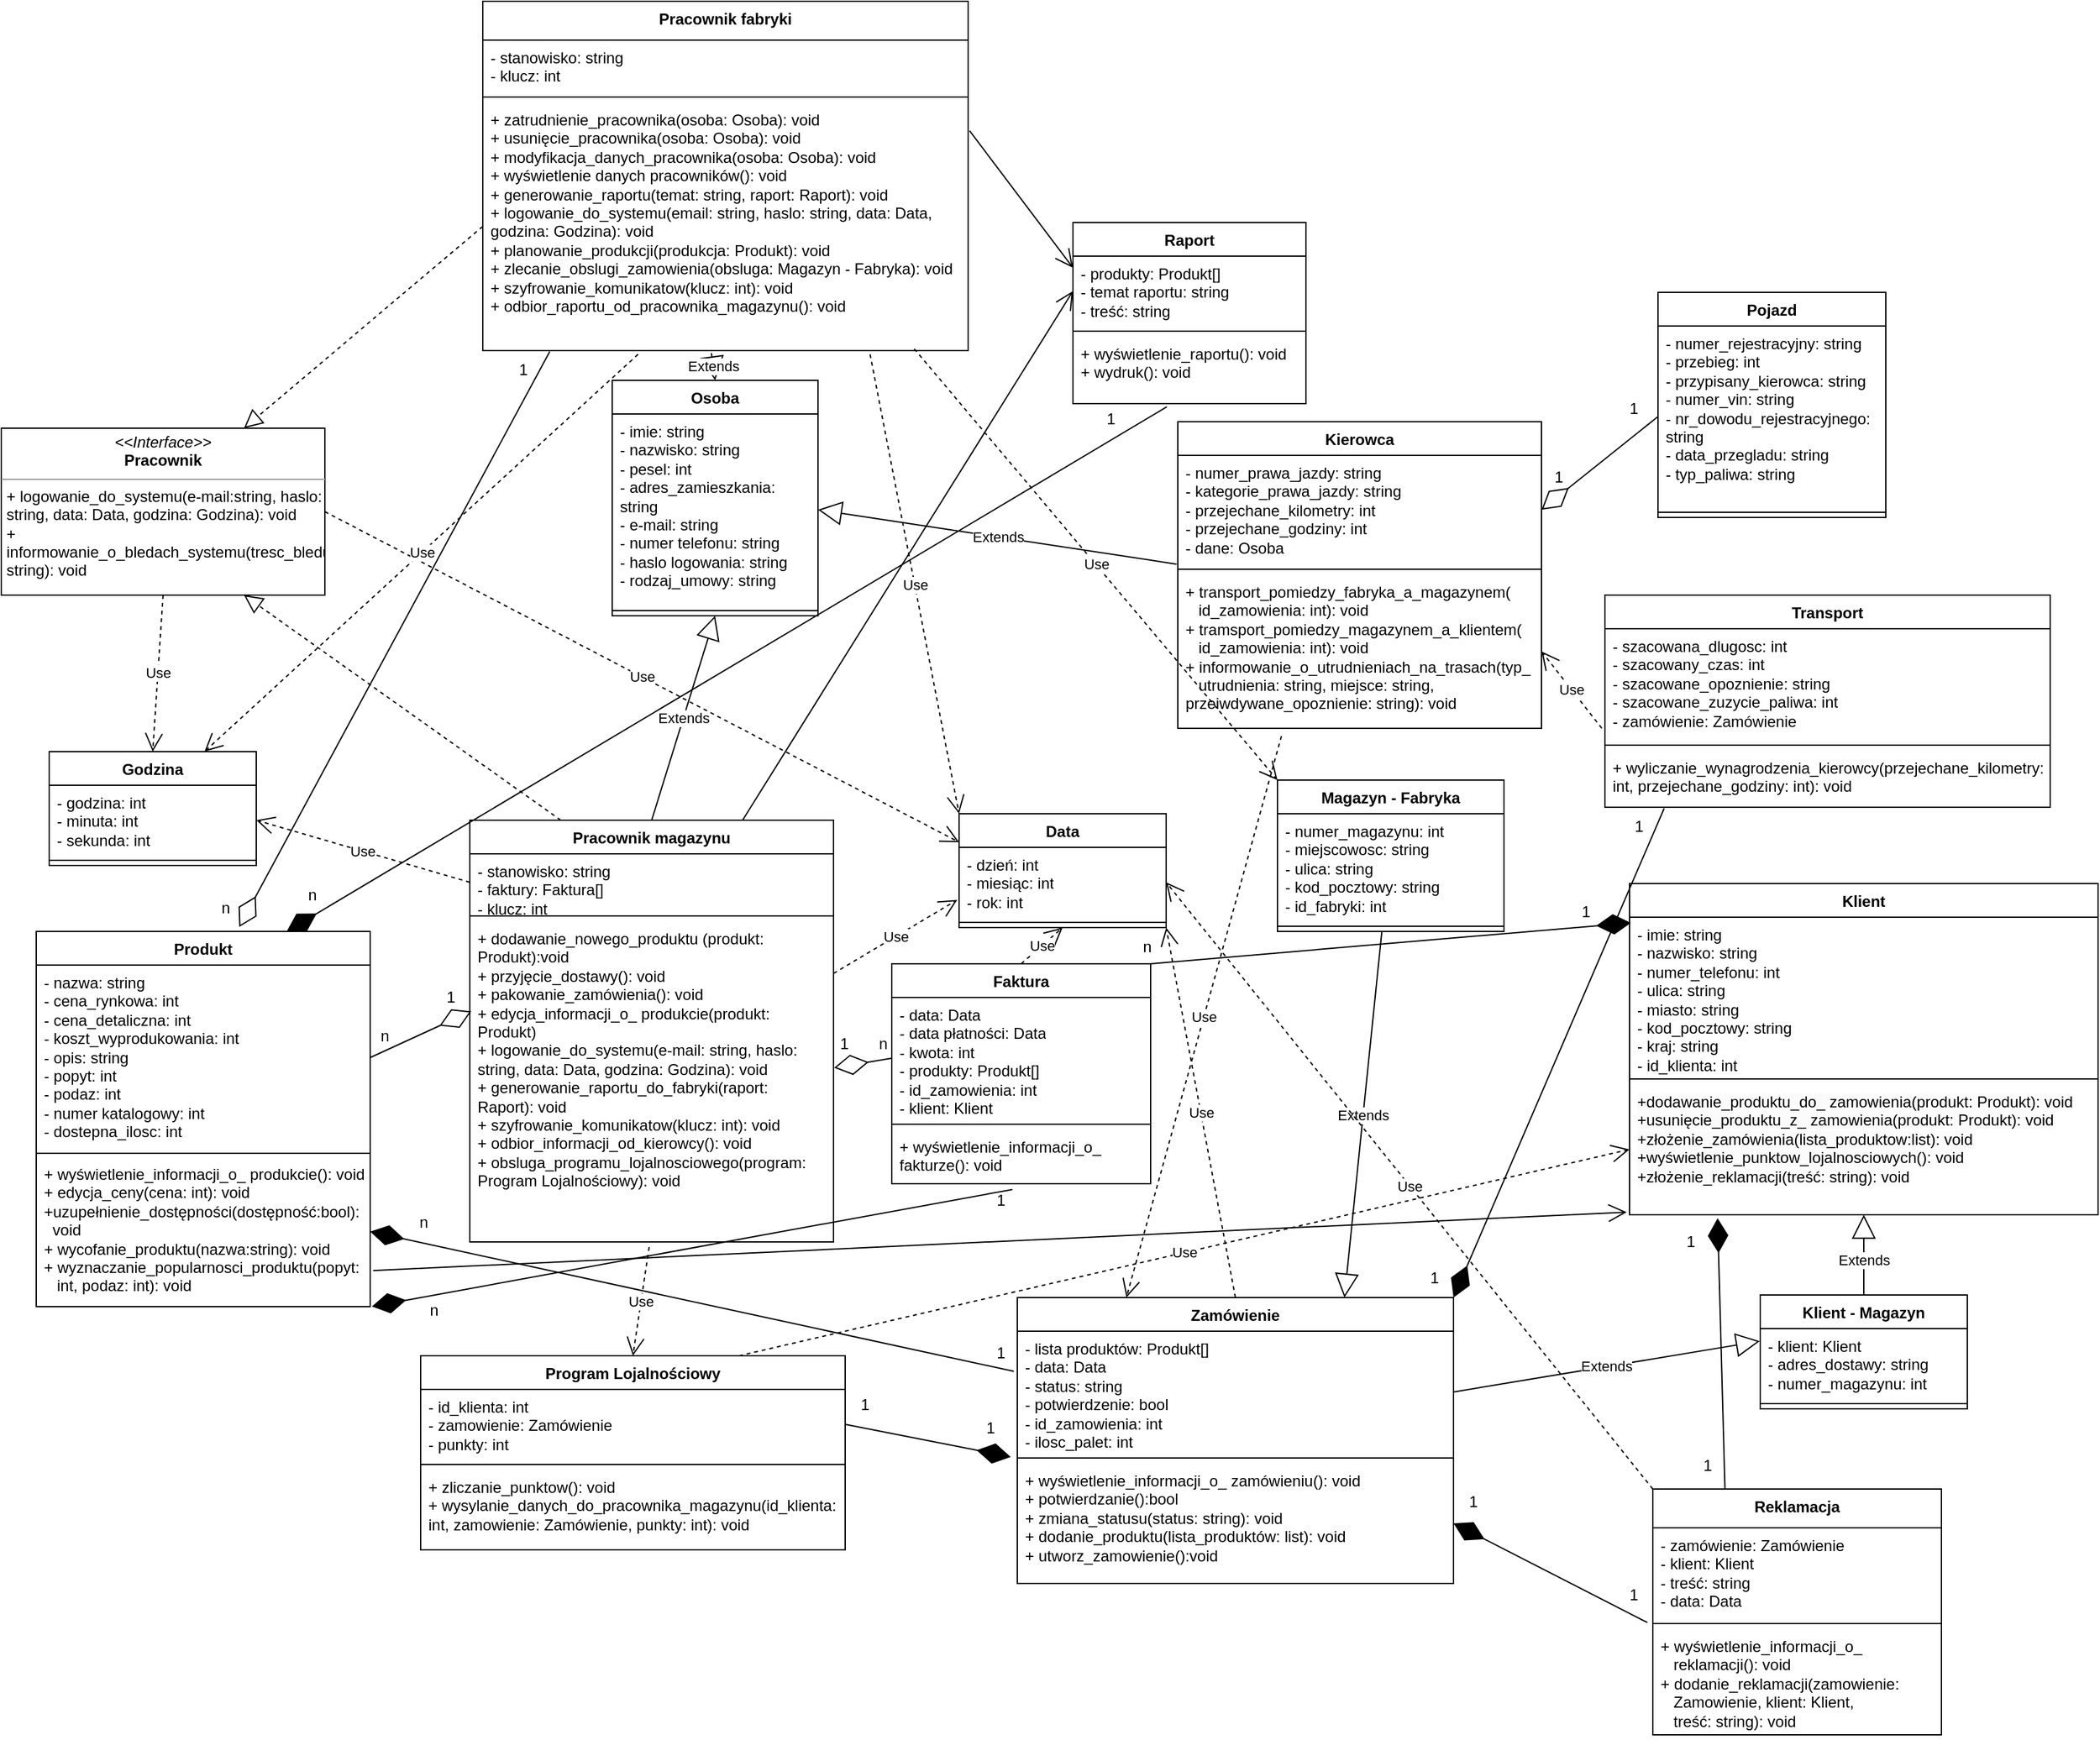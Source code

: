 <mxfile version="24.2.5" type="device">
  <diagram id="cNmARME8o3wts0VrH7PB" name="Strona-2">
    <mxGraphModel dx="5625" dy="2318" grid="0" gridSize="10" guides="1" tooltips="1" connect="1" arrows="1" fold="1" page="0" pageScale="1" pageWidth="827" pageHeight="1169" math="0" shadow="0">
      <root>
        <mxCell id="0" />
        <mxCell id="1" parent="0" />
        <mxCell id="fvrs41BIEZtp66gCbOI7-1" value="&lt;p style=&quot;margin:0px;margin-top:4px;text-align:center;&quot;&gt;&lt;i&gt;&amp;lt;&amp;lt;Interface&amp;gt;&amp;gt;&lt;/i&gt;&lt;br&gt;&lt;b&gt;Pracownik&lt;/b&gt;&lt;/p&gt;&lt;hr size=&quot;1&quot;&gt;&lt;p style=&quot;margin:0px;margin-left:4px;&quot;&gt;&lt;/p&gt;&lt;p style=&quot;margin:0px;margin-left:4px;&quot;&gt;+ logowanie_do_systemu(e-mail:string, haslo: string, data: Data, godzina: Godzina): void&lt;/p&gt;&lt;p style=&quot;margin:0px;margin-left:4px;&quot;&gt;+ informowanie_o_bledach_systemu(tresc_bledu: string): void&lt;/p&gt;" style="verticalAlign=top;align=left;overflow=fill;fontSize=12;fontFamily=Helvetica;html=1;whiteSpace=wrap;" vertex="1" parent="1">
          <mxGeometry x="-2067" y="-165" width="250" height="129" as="geometry" />
        </mxCell>
        <mxCell id="OkVgak-AclPfeBgrnfpL-1" value="Osoba" style="swimlane;fontStyle=1;align=center;verticalAlign=top;childLayout=stackLayout;horizontal=1;startSize=26;horizontalStack=0;resizeParent=1;resizeParentMax=0;resizeLast=0;collapsible=1;marginBottom=0;whiteSpace=wrap;html=1;" vertex="1" parent="1">
          <mxGeometry x="-1595" y="-202" width="159" height="182" as="geometry" />
        </mxCell>
        <mxCell id="OkVgak-AclPfeBgrnfpL-2" value="- imie: string&lt;br&gt;- nazwisko: string&lt;div&gt;- pesel: int&lt;/div&gt;&lt;div&gt;- adres_zamieszkania: string&lt;br&gt;- e-mail: string&lt;br&gt;- numer telefonu: string&lt;br&gt;- haslo logowania: string&lt;/div&gt;&lt;div&gt;- rodzaj_umowy: string&lt;/div&gt;" style="text;strokeColor=none;fillColor=none;align=left;verticalAlign=top;spacingLeft=4;spacingRight=4;overflow=hidden;rotatable=0;points=[[0,0.5],[1,0.5]];portConstraint=eastwest;whiteSpace=wrap;html=1;" vertex="1" parent="OkVgak-AclPfeBgrnfpL-1">
          <mxGeometry y="26" width="159" height="148" as="geometry" />
        </mxCell>
        <mxCell id="OkVgak-AclPfeBgrnfpL-3" value="" style="line;strokeWidth=1;fillColor=none;align=left;verticalAlign=middle;spacingTop=-1;spacingLeft=3;spacingRight=3;rotatable=0;labelPosition=right;points=[];portConstraint=eastwest;strokeColor=inherit;" vertex="1" parent="OkVgak-AclPfeBgrnfpL-1">
          <mxGeometry y="174" width="159" height="8" as="geometry" />
        </mxCell>
        <mxCell id="KcDncIjGyFbo2V09vqrY-1" value="Godzina" style="swimlane;fontStyle=1;align=center;verticalAlign=top;childLayout=stackLayout;horizontal=1;startSize=26;horizontalStack=0;resizeParent=1;resizeParentMax=0;resizeLast=0;collapsible=1;marginBottom=0;whiteSpace=wrap;html=1;" vertex="1" parent="1">
          <mxGeometry x="-2030" y="85" width="160" height="88" as="geometry" />
        </mxCell>
        <mxCell id="KcDncIjGyFbo2V09vqrY-2" value="- godzina: int&lt;div&gt;- minuta: int&lt;/div&gt;&lt;div&gt;- sekunda: int&lt;/div&gt;" style="text;strokeColor=none;fillColor=none;align=left;verticalAlign=top;spacingLeft=4;spacingRight=4;overflow=hidden;rotatable=0;points=[[0,0.5],[1,0.5]];portConstraint=eastwest;whiteSpace=wrap;html=1;" vertex="1" parent="KcDncIjGyFbo2V09vqrY-1">
          <mxGeometry y="26" width="160" height="54" as="geometry" />
        </mxCell>
        <mxCell id="KcDncIjGyFbo2V09vqrY-3" value="" style="line;strokeWidth=1;fillColor=none;align=left;verticalAlign=middle;spacingTop=-1;spacingLeft=3;spacingRight=3;rotatable=0;labelPosition=right;points=[];portConstraint=eastwest;strokeColor=inherit;" vertex="1" parent="KcDncIjGyFbo2V09vqrY-1">
          <mxGeometry y="80" width="160" height="8" as="geometry" />
        </mxCell>
        <mxCell id="ZRhLoAy3mGfvTFw3dpGe-1" value="Data" style="swimlane;fontStyle=1;align=center;verticalAlign=top;childLayout=stackLayout;horizontal=1;startSize=26;horizontalStack=0;resizeParent=1;resizeParentMax=0;resizeLast=0;collapsible=1;marginBottom=0;whiteSpace=wrap;html=1;" vertex="1" parent="1">
          <mxGeometry x="-1327" y="133" width="160" height="88" as="geometry" />
        </mxCell>
        <mxCell id="ZRhLoAy3mGfvTFw3dpGe-2" value="- dzień: int&lt;br&gt;- miesiąc: int&lt;br&gt;- rok: int" style="text;strokeColor=none;fillColor=none;align=left;verticalAlign=top;spacingLeft=4;spacingRight=4;overflow=hidden;rotatable=0;points=[[0,0.5],[1,0.5]];portConstraint=eastwest;whiteSpace=wrap;html=1;" vertex="1" parent="ZRhLoAy3mGfvTFw3dpGe-1">
          <mxGeometry y="26" width="160" height="54" as="geometry" />
        </mxCell>
        <mxCell id="ZRhLoAy3mGfvTFw3dpGe-3" value="" style="line;strokeWidth=1;fillColor=none;align=left;verticalAlign=middle;spacingTop=-1;spacingLeft=3;spacingRight=3;rotatable=0;labelPosition=right;points=[];portConstraint=eastwest;strokeColor=inherit;" vertex="1" parent="ZRhLoAy3mGfvTFw3dpGe-1">
          <mxGeometry y="80" width="160" height="8" as="geometry" />
        </mxCell>
        <mxCell id="fi5GrssVnS3IseGiVGXz-20" value="Kierowca" style="swimlane;fontStyle=1;align=center;verticalAlign=top;childLayout=stackLayout;horizontal=1;startSize=26;horizontalStack=0;resizeParent=1;resizeParentMax=0;resizeLast=0;collapsible=1;marginBottom=0;whiteSpace=wrap;html=1;" vertex="1" parent="1">
          <mxGeometry x="-1158" y="-170" width="281" height="237" as="geometry" />
        </mxCell>
        <mxCell id="fi5GrssVnS3IseGiVGXz-21" value="- numer_prawa_jazdy: string&lt;div&gt;- kategorie_prawa_jazdy: string&lt;/div&gt;&lt;div&gt;- przejechane_kilometry: int&lt;/div&gt;&lt;div&gt;- przejechane_godziny: int&lt;/div&gt;&lt;div&gt;- dane: Osoba&lt;/div&gt;" style="text;strokeColor=none;fillColor=none;align=left;verticalAlign=top;spacingLeft=4;spacingRight=4;overflow=hidden;rotatable=0;points=[[0,0.5],[1,0.5]];portConstraint=eastwest;whiteSpace=wrap;html=1;" vertex="1" parent="fi5GrssVnS3IseGiVGXz-20">
          <mxGeometry y="26" width="281" height="84" as="geometry" />
        </mxCell>
        <mxCell id="fi5GrssVnS3IseGiVGXz-22" value="" style="line;strokeWidth=1;fillColor=none;align=left;verticalAlign=middle;spacingTop=-1;spacingLeft=3;spacingRight=3;rotatable=0;labelPosition=right;points=[];portConstraint=eastwest;strokeColor=inherit;" vertex="1" parent="fi5GrssVnS3IseGiVGXz-20">
          <mxGeometry y="110" width="281" height="8" as="geometry" />
        </mxCell>
        <mxCell id="YXppPbIl6eUFHHVyenfF-3" value="+ transport_pomiedzy_fabryka_a_magazynem(&lt;div&gt;&amp;nbsp; &amp;nbsp;id_zamowienia: int): void&lt;br&gt;&lt;div&gt;+ tramsport_pomiedzy_magazynem_a_klientem(&lt;/div&gt;&lt;div&gt;&amp;nbsp; &amp;nbsp;id_zamowienia: int): void&lt;/div&gt;&lt;div&gt;+ informowanie_o_utrudnieniach_na_trasach(typ_&lt;/div&gt;&lt;div&gt;&amp;nbsp; &amp;nbsp;utrudnienia: string, miejsce: string, przeiwdywane_opoznienie: string): void&lt;/div&gt;&lt;div&gt;&lt;br&gt;&lt;/div&gt;&lt;/div&gt;" style="text;strokeColor=none;fillColor=none;align=left;verticalAlign=top;spacingLeft=4;spacingRight=4;overflow=hidden;rotatable=0;points=[[0,0.5],[1,0.5]];portConstraint=eastwest;whiteSpace=wrap;html=1;" vertex="1" parent="fi5GrssVnS3IseGiVGXz-20">
          <mxGeometry y="118" width="281" height="119" as="geometry" />
        </mxCell>
        <mxCell id="fFag8x7Hs-i40swTcx8A-1" value="Pojazd" style="swimlane;fontStyle=1;align=center;verticalAlign=top;childLayout=stackLayout;horizontal=1;startSize=26;horizontalStack=0;resizeParent=1;resizeParentMax=0;resizeLast=0;collapsible=1;marginBottom=0;whiteSpace=wrap;html=1;" vertex="1" parent="1">
          <mxGeometry x="-787" y="-270" width="176" height="174" as="geometry" />
        </mxCell>
        <mxCell id="fFag8x7Hs-i40swTcx8A-2" value="- numer_rejestracyjny: string&lt;div&gt;- przebieg: int&lt;/div&gt;&lt;div&gt;- przypisany_kierowca: string&lt;/div&gt;&lt;div&gt;- numer_vin: string&lt;/div&gt;&lt;div&gt;- nr_dowodu_rejestracyjnego: string&lt;/div&gt;&lt;div&gt;- data_przegladu: string&lt;/div&gt;&lt;div&gt;- typ_paliwa: string&lt;/div&gt;" style="text;strokeColor=none;fillColor=none;align=left;verticalAlign=top;spacingLeft=4;spacingRight=4;overflow=hidden;rotatable=0;points=[[0,0.5],[1,0.5]];portConstraint=eastwest;whiteSpace=wrap;html=1;" vertex="1" parent="fFag8x7Hs-i40swTcx8A-1">
          <mxGeometry y="26" width="176" height="140" as="geometry" />
        </mxCell>
        <mxCell id="fFag8x7Hs-i40swTcx8A-3" value="" style="line;strokeWidth=1;fillColor=none;align=left;verticalAlign=middle;spacingTop=-1;spacingLeft=3;spacingRight=3;rotatable=0;labelPosition=right;points=[];portConstraint=eastwest;strokeColor=inherit;" vertex="1" parent="fFag8x7Hs-i40swTcx8A-1">
          <mxGeometry y="166" width="176" height="8" as="geometry" />
        </mxCell>
        <mxCell id="fFag8x7Hs-i40swTcx8A-7" value="Program Lojalnościowy" style="swimlane;fontStyle=1;align=center;verticalAlign=top;childLayout=stackLayout;horizontal=1;startSize=26;horizontalStack=0;resizeParent=1;resizeParentMax=0;resizeLast=0;collapsible=1;marginBottom=0;whiteSpace=wrap;html=1;" vertex="1" parent="1">
          <mxGeometry x="-1743" y="552" width="328" height="150" as="geometry" />
        </mxCell>
        <mxCell id="fFag8x7Hs-i40swTcx8A-8" value="- id_klienta: int&lt;div&gt;- zamowienie: Zamówienie&lt;/div&gt;&lt;div&gt;- punkty: int&lt;/div&gt;" style="text;strokeColor=none;fillColor=none;align=left;verticalAlign=top;spacingLeft=4;spacingRight=4;overflow=hidden;rotatable=0;points=[[0,0.5],[1,0.5]];portConstraint=eastwest;whiteSpace=wrap;html=1;" vertex="1" parent="fFag8x7Hs-i40swTcx8A-7">
          <mxGeometry y="26" width="328" height="54" as="geometry" />
        </mxCell>
        <mxCell id="fFag8x7Hs-i40swTcx8A-9" value="" style="line;strokeWidth=1;fillColor=none;align=left;verticalAlign=middle;spacingTop=-1;spacingLeft=3;spacingRight=3;rotatable=0;labelPosition=right;points=[];portConstraint=eastwest;strokeColor=inherit;" vertex="1" parent="fFag8x7Hs-i40swTcx8A-7">
          <mxGeometry y="80" width="328" height="8" as="geometry" />
        </mxCell>
        <mxCell id="n2yCrc7d18dXzI153BPC-4" value="&lt;span style=&quot;background-color: initial;&quot;&gt;+ zliczanie_punktow(): void&lt;/span&gt;&lt;div&gt;+ wysylanie_danych_do_pracownika_magazynu(id_klienta: int, zamowienie: Zamówienie, punkty: int): void&lt;/div&gt;" style="text;strokeColor=none;fillColor=none;align=left;verticalAlign=top;spacingLeft=4;spacingRight=4;overflow=hidden;rotatable=0;points=[[0,0.5],[1,0.5]];portConstraint=eastwest;whiteSpace=wrap;html=1;" vertex="1" parent="fFag8x7Hs-i40swTcx8A-7">
          <mxGeometry y="88" width="328" height="62" as="geometry" />
        </mxCell>
        <mxCell id="fFag8x7Hs-i40swTcx8A-13" value="Magazyn - Fabryka" style="swimlane;fontStyle=1;align=center;verticalAlign=top;childLayout=stackLayout;horizontal=1;startSize=26;horizontalStack=0;resizeParent=1;resizeParentMax=0;resizeLast=0;collapsible=1;marginBottom=0;whiteSpace=wrap;html=1;" vertex="1" parent="1">
          <mxGeometry x="-1081" y="107" width="175" height="117" as="geometry" />
        </mxCell>
        <mxCell id="fFag8x7Hs-i40swTcx8A-14" value="- numer_magazynu: int&lt;div&gt;- miejscowosc: string&lt;/div&gt;&lt;div&gt;- ulica: string&lt;/div&gt;&lt;div&gt;- kod_pocztowy: string&lt;/div&gt;&lt;div&gt;- id_fabryki: int&lt;/div&gt;&lt;div&gt;&lt;br&gt;&lt;/div&gt;" style="text;strokeColor=none;fillColor=none;align=left;verticalAlign=top;spacingLeft=4;spacingRight=4;overflow=hidden;rotatable=0;points=[[0,0.5],[1,0.5]];portConstraint=eastwest;whiteSpace=wrap;html=1;" vertex="1" parent="fFag8x7Hs-i40swTcx8A-13">
          <mxGeometry y="26" width="175" height="83" as="geometry" />
        </mxCell>
        <mxCell id="fFag8x7Hs-i40swTcx8A-15" value="" style="line;strokeWidth=1;fillColor=none;align=left;verticalAlign=middle;spacingTop=-1;spacingLeft=3;spacingRight=3;rotatable=0;labelPosition=right;points=[];portConstraint=eastwest;strokeColor=inherit;" vertex="1" parent="fFag8x7Hs-i40swTcx8A-13">
          <mxGeometry y="109" width="175" height="8" as="geometry" />
        </mxCell>
        <mxCell id="fFag8x7Hs-i40swTcx8A-16" value="Klient - Magazyn" style="swimlane;fontStyle=1;align=center;verticalAlign=top;childLayout=stackLayout;horizontal=1;startSize=26;horizontalStack=0;resizeParent=1;resizeParentMax=0;resizeLast=0;collapsible=1;marginBottom=0;whiteSpace=wrap;html=1;" vertex="1" parent="1">
          <mxGeometry x="-708" y="505" width="160" height="88" as="geometry" />
        </mxCell>
        <mxCell id="fFag8x7Hs-i40swTcx8A-17" value="- klient: Klient&lt;div&gt;- adres_dostawy: string&lt;/div&gt;&lt;div&gt;- numer_magazynu: int&lt;/div&gt;" style="text;strokeColor=none;fillColor=none;align=left;verticalAlign=top;spacingLeft=4;spacingRight=4;overflow=hidden;rotatable=0;points=[[0,0.5],[1,0.5]];portConstraint=eastwest;whiteSpace=wrap;html=1;" vertex="1" parent="fFag8x7Hs-i40swTcx8A-16">
          <mxGeometry y="26" width="160" height="54" as="geometry" />
        </mxCell>
        <mxCell id="fFag8x7Hs-i40swTcx8A-18" value="" style="line;strokeWidth=1;fillColor=none;align=left;verticalAlign=middle;spacingTop=-1;spacingLeft=3;spacingRight=3;rotatable=0;labelPosition=right;points=[];portConstraint=eastwest;strokeColor=inherit;" vertex="1" parent="fFag8x7Hs-i40swTcx8A-16">
          <mxGeometry y="80" width="160" height="8" as="geometry" />
        </mxCell>
        <mxCell id="TEQ66fpRfklZzoEM7EJL-1" value="Raport" style="swimlane;fontStyle=1;align=center;verticalAlign=top;childLayout=stackLayout;horizontal=1;startSize=26;horizontalStack=0;resizeParent=1;resizeParentMax=0;resizeLast=0;collapsible=1;marginBottom=0;whiteSpace=wrap;html=1;" vertex="1" parent="1">
          <mxGeometry x="-1239" y="-324" width="180" height="140" as="geometry" />
        </mxCell>
        <mxCell id="TEQ66fpRfklZzoEM7EJL-2" value="- produkty: Produkt[]&lt;br&gt;- temat raportu: string&lt;br&gt;- treść: string" style="text;strokeColor=none;fillColor=none;align=left;verticalAlign=top;spacingLeft=4;spacingRight=4;overflow=hidden;rotatable=0;points=[[0,0.5],[1,0.5]];portConstraint=eastwest;whiteSpace=wrap;html=1;" vertex="1" parent="TEQ66fpRfklZzoEM7EJL-1">
          <mxGeometry y="26" width="180" height="54" as="geometry" />
        </mxCell>
        <mxCell id="TEQ66fpRfklZzoEM7EJL-3" value="" style="line;strokeWidth=1;fillColor=none;align=left;verticalAlign=middle;spacingTop=-1;spacingLeft=3;spacingRight=3;rotatable=0;labelPosition=right;points=[];portConstraint=eastwest;strokeColor=inherit;" vertex="1" parent="TEQ66fpRfklZzoEM7EJL-1">
          <mxGeometry y="80" width="180" height="8" as="geometry" />
        </mxCell>
        <mxCell id="TEQ66fpRfklZzoEM7EJL-4" value="+ wyświetlenie_raportu(): void&lt;br&gt;+ wydruk(): void" style="text;strokeColor=none;fillColor=none;align=left;verticalAlign=top;spacingLeft=4;spacingRight=4;overflow=hidden;rotatable=0;points=[[0,0.5],[1,0.5]];portConstraint=eastwest;whiteSpace=wrap;html=1;" vertex="1" parent="TEQ66fpRfklZzoEM7EJL-1">
          <mxGeometry y="88" width="180" height="52" as="geometry" />
        </mxCell>
        <mxCell id="0joNNh5OTGIJ5Rv-cR0O-1" value="Reklamacja" style="swimlane;fontStyle=1;align=center;verticalAlign=top;childLayout=stackLayout;horizontal=1;startSize=30;horizontalStack=0;resizeParent=1;resizeParentMax=0;resizeLast=0;collapsible=1;marginBottom=0;whiteSpace=wrap;html=1;" vertex="1" parent="1">
          <mxGeometry x="-791" y="655" width="223" height="190" as="geometry" />
        </mxCell>
        <mxCell id="0joNNh5OTGIJ5Rv-cR0O-2" value="- zamówienie: Zamówienie&lt;br&gt;- klient: Klient&lt;br&gt;- treść: string&lt;br&gt;- data: Data" style="text;strokeColor=none;fillColor=none;align=left;verticalAlign=top;spacingLeft=4;spacingRight=4;overflow=hidden;rotatable=0;points=[[0,0.5],[1,0.5]];portConstraint=eastwest;whiteSpace=wrap;html=1;" vertex="1" parent="0joNNh5OTGIJ5Rv-cR0O-1">
          <mxGeometry y="30" width="223" height="70" as="geometry" />
        </mxCell>
        <mxCell id="0joNNh5OTGIJ5Rv-cR0O-3" value="" style="line;strokeWidth=1;fillColor=none;align=left;verticalAlign=middle;spacingTop=-1;spacingLeft=3;spacingRight=3;rotatable=0;labelPosition=right;points=[];portConstraint=eastwest;strokeColor=inherit;" vertex="1" parent="0joNNh5OTGIJ5Rv-cR0O-1">
          <mxGeometry y="100" width="223" height="8" as="geometry" />
        </mxCell>
        <mxCell id="0joNNh5OTGIJ5Rv-cR0O-4" value="+ wyświetlenie_informacji_o_&amp;nbsp; &amp;nbsp; &amp;nbsp; &amp;nbsp; &amp;nbsp; &amp;nbsp; &amp;nbsp; &amp;nbsp; &amp;nbsp; &amp;nbsp; &amp;nbsp;reklamacji(): void&lt;br&gt;+ dodanie_reklamacji(zamowienie:&amp;nbsp; &amp;nbsp; &amp;nbsp; &amp;nbsp; &amp;nbsp; &amp;nbsp;Zamowienie, klient: Klient,&amp;nbsp; &amp;nbsp; &amp;nbsp; &amp;nbsp; &amp;nbsp; &amp;nbsp; &amp;nbsp; &amp;nbsp; &amp;nbsp; &amp;nbsp; &amp;nbsp; &amp;nbsp;treść: string): void" style="text;strokeColor=none;fillColor=none;align=left;verticalAlign=top;spacingLeft=4;spacingRight=4;overflow=hidden;rotatable=0;points=[[0,0.5],[1,0.5]];portConstraint=eastwest;whiteSpace=wrap;html=1;" vertex="1" parent="0joNNh5OTGIJ5Rv-cR0O-1">
          <mxGeometry y="108" width="223" height="82" as="geometry" />
        </mxCell>
        <mxCell id="6MhOn74wRYR0u4iOsZ0--1" value="Klient" style="swimlane;fontStyle=1;align=center;verticalAlign=top;childLayout=stackLayout;horizontal=1;startSize=26;horizontalStack=0;resizeParent=1;resizeParentMax=0;resizeLast=0;collapsible=1;marginBottom=0;whiteSpace=wrap;html=1;" vertex="1" parent="1">
          <mxGeometry x="-809" y="187" width="362" height="256" as="geometry" />
        </mxCell>
        <mxCell id="6MhOn74wRYR0u4iOsZ0--2" value="- imie: string&lt;div&gt;- nazwisko: string&lt;/div&gt;&lt;div&gt;- numer_telefonu: int&lt;/div&gt;&lt;div&gt;- ulica: string&lt;/div&gt;&lt;div&gt;- miasto: string&lt;/div&gt;&lt;div&gt;- kod_pocztowy: string&lt;/div&gt;&lt;div&gt;- kraj: string&lt;/div&gt;&lt;div&gt;- id_klienta: int&lt;/div&gt;" style="text;strokeColor=none;fillColor=none;align=left;verticalAlign=top;spacingLeft=4;spacingRight=4;overflow=hidden;rotatable=0;points=[[0,0.5],[1,0.5]];portConstraint=eastwest;whiteSpace=wrap;html=1;" vertex="1" parent="6MhOn74wRYR0u4iOsZ0--1">
          <mxGeometry y="26" width="362" height="121" as="geometry" />
        </mxCell>
        <mxCell id="6MhOn74wRYR0u4iOsZ0--3" value="" style="line;strokeWidth=1;fillColor=none;align=left;verticalAlign=middle;spacingTop=-1;spacingLeft=3;spacingRight=3;rotatable=0;labelPosition=right;points=[];portConstraint=eastwest;strokeColor=inherit;" vertex="1" parent="6MhOn74wRYR0u4iOsZ0--1">
          <mxGeometry y="147" width="362" height="8" as="geometry" />
        </mxCell>
        <mxCell id="QUlFMA1CqS218ay58GSg-1" value="&lt;div&gt;&lt;span style=&quot;background-color: rgb(251, 251, 251);&quot;&gt;+dodawanie_produktu_do_ zamowienia(produkt: Produkt): void&lt;/span&gt;&lt;br style=&quot;background-color: rgb(251, 251, 251);&quot;&gt;&lt;span style=&quot;background-color: rgb(251, 251, 251);&quot;&gt;+usunięcie_produktu_z_ zamowienia(produkt: Produkt): void&lt;/span&gt;&lt;br style=&quot;background-color: rgb(251, 251, 251);&quot;&gt;&lt;span style=&quot;background-color: rgb(251, 251, 251);&quot;&gt;+złożenie_zamówienia(lista_produktow:list): void&lt;/span&gt;&lt;br style=&quot;background-color: rgb(251, 251, 251);&quot;&gt;&lt;span style=&quot;background-color: rgb(251, 251, 251);&quot;&gt;+wyświetlenie_punktow_lojalnosciowych(): void&lt;/span&gt;&lt;br style=&quot;background-color: rgb(251, 251, 251);&quot;&gt;&lt;span style=&quot;background-color: rgb(251, 251, 251);&quot;&gt;+złożenie_reklamacji(treść: string): void&lt;/span&gt;&lt;br&gt;&lt;/div&gt;" style="text;strokeColor=none;fillColor=none;align=left;verticalAlign=top;spacingLeft=4;spacingRight=4;overflow=hidden;rotatable=0;points=[[0,0.5],[1,0.5]];portConstraint=eastwest;whiteSpace=wrap;html=1;" vertex="1" parent="6MhOn74wRYR0u4iOsZ0--1">
          <mxGeometry y="155" width="362" height="101" as="geometry" />
        </mxCell>
        <mxCell id="6cRzEWsxpMGTdq1JjrwW-1" value="Produkt" style="swimlane;fontStyle=1;align=center;verticalAlign=top;childLayout=stackLayout;horizontal=1;startSize=26;horizontalStack=0;resizeParent=1;resizeParentMax=0;resizeLast=0;collapsible=1;marginBottom=0;whiteSpace=wrap;html=1;" vertex="1" parent="1">
          <mxGeometry x="-2040" y="224" width="258" height="290" as="geometry" />
        </mxCell>
        <mxCell id="6cRzEWsxpMGTdq1JjrwW-2" value="- nazwa: string&lt;br&gt;- cena_rynkowa: int&lt;div&gt;- cena_detaliczna: int&lt;/div&gt;&lt;div&gt;- koszt_wyprodukowania: int&lt;br&gt;- opis: string&lt;/div&gt;&lt;div&gt;- popyt: int&lt;/div&gt;&lt;div&gt;- podaz: int&lt;br&gt;- numer katalogowy: int&lt;br&gt;- dostepna_ilosc: int&lt;/div&gt;" style="text;strokeColor=none;fillColor=none;align=left;verticalAlign=top;spacingLeft=4;spacingRight=4;overflow=hidden;rotatable=0;points=[[0,0.5],[1,0.5]];portConstraint=eastwest;whiteSpace=wrap;html=1;" vertex="1" parent="6cRzEWsxpMGTdq1JjrwW-1">
          <mxGeometry y="26" width="258" height="143" as="geometry" />
        </mxCell>
        <mxCell id="6cRzEWsxpMGTdq1JjrwW-3" value="" style="line;strokeWidth=1;fillColor=none;align=left;verticalAlign=middle;spacingTop=-1;spacingLeft=3;spacingRight=3;rotatable=0;labelPosition=right;points=[];portConstraint=eastwest;strokeColor=inherit;" vertex="1" parent="6cRzEWsxpMGTdq1JjrwW-1">
          <mxGeometry y="169" width="258" height="5" as="geometry" />
        </mxCell>
        <mxCell id="6cRzEWsxpMGTdq1JjrwW-4" value="+ wyświetlenie_informacji_o_ produkcie(): void&lt;br&gt;+ edycja_ceny(cena: int): void&lt;br&gt;+uzupełnienie_dostępności(dostępność:bool):&amp;nbsp; &amp;nbsp; void&amp;nbsp;&lt;br&gt;+ wycofanie_produktu(nazwa:string): void&lt;div&gt;+ wyznaczanie_popularnosci_produktu(popyt:&amp;nbsp; &amp;nbsp; &amp;nbsp;int, podaz: int): void&amp;nbsp;&lt;/div&gt;&lt;div&gt;&lt;br&gt;&lt;/div&gt;" style="text;strokeColor=none;fillColor=none;align=left;verticalAlign=top;spacingLeft=4;spacingRight=4;overflow=hidden;rotatable=0;points=[[0,0.5],[1,0.5]];portConstraint=eastwest;whiteSpace=wrap;html=1;" vertex="1" parent="6cRzEWsxpMGTdq1JjrwW-1">
          <mxGeometry y="174" width="258" height="116" as="geometry" />
        </mxCell>
        <mxCell id="XuHEwBQwRkdzEQrst_o3-1" value="Pracownik fabryki" style="swimlane;fontStyle=1;align=center;verticalAlign=top;childLayout=stackLayout;horizontal=1;startSize=30;horizontalStack=0;resizeParent=1;resizeParentMax=0;resizeLast=0;collapsible=1;marginBottom=0;whiteSpace=wrap;html=1;" vertex="1" parent="1">
          <mxGeometry x="-1695" y="-495" width="375" height="270" as="geometry" />
        </mxCell>
        <mxCell id="XuHEwBQwRkdzEQrst_o3-2" value="- stanowisko: string&lt;div&gt;- klucz: int&lt;/div&gt;" style="text;strokeColor=none;fillColor=none;align=left;verticalAlign=top;spacingLeft=4;spacingRight=4;overflow=hidden;rotatable=0;points=[[0,0.5],[1,0.5]];portConstraint=eastwest;whiteSpace=wrap;html=1;" vertex="1" parent="XuHEwBQwRkdzEQrst_o3-1">
          <mxGeometry y="30" width="375" height="40" as="geometry" />
        </mxCell>
        <mxCell id="XuHEwBQwRkdzEQrst_o3-3" value="" style="line;strokeWidth=1;fillColor=none;align=left;verticalAlign=middle;spacingTop=-1;spacingLeft=3;spacingRight=3;rotatable=0;labelPosition=right;points=[];portConstraint=eastwest;strokeColor=inherit;" vertex="1" parent="XuHEwBQwRkdzEQrst_o3-1">
          <mxGeometry y="70" width="375" height="8" as="geometry" />
        </mxCell>
        <mxCell id="XuHEwBQwRkdzEQrst_o3-4" value="+ zatrudnienie_pracownika(osoba: Osoba): void&lt;br&gt;+ usunięcie_pracownika(osoba: Osoba): void&lt;br&gt;+ modyfikacja_danych_pracownika(osoba: Osoba): void&lt;br&gt;+ wyświetlenie danych pracowników(): void&lt;br&gt;+ generowanie_raportu(temat: string, raport: Raport): void&lt;br&gt;+ logowanie_do_systemu(email: string, haslo: string, data: Data, godzina: Godzina): void&lt;div&gt;+ planowanie_produkcji(produkcja: Produkt): void&lt;/div&gt;&lt;div&gt;+ zlecanie_obslugi_zamowienia(obsluga: Magazyn - Fabryka): void&lt;/div&gt;&lt;div&gt;+ szyfrowanie_komunikatow(klucz: int): void&lt;/div&gt;&lt;div&gt;&lt;span style=&quot;background-color: initial;&quot;&gt;+ odbior_raportu_od_pracownika_magazynu(): void&lt;/span&gt;&lt;br&gt;&lt;/div&gt;" style="text;strokeColor=none;fillColor=none;align=left;verticalAlign=top;spacingLeft=4;spacingRight=4;overflow=hidden;rotatable=0;points=[[0,0.5],[1,0.5]];portConstraint=eastwest;whiteSpace=wrap;html=1;" vertex="1" parent="XuHEwBQwRkdzEQrst_o3-1">
          <mxGeometry y="78" width="375" height="192" as="geometry" />
        </mxCell>
        <mxCell id="P0fAbhbZEC6mgCwB0kgw-1" value="Pracownik magazynu" style="swimlane;fontStyle=1;align=center;verticalAlign=top;childLayout=stackLayout;horizontal=1;startSize=26;horizontalStack=0;resizeParent=1;resizeParentMax=0;resizeLast=0;collapsible=1;marginBottom=0;whiteSpace=wrap;html=1;" vertex="1" parent="1">
          <mxGeometry x="-1705" y="138" width="281" height="326" as="geometry" />
        </mxCell>
        <mxCell id="P0fAbhbZEC6mgCwB0kgw-2" value="- stanowisko: string&lt;div&gt;- faktury: Faktura[]&lt;br&gt;&lt;/div&gt;&lt;div&gt;- klucz: int&lt;/div&gt;" style="text;strokeColor=none;fillColor=none;align=left;verticalAlign=top;spacingLeft=4;spacingRight=4;overflow=hidden;rotatable=0;points=[[0,0.5],[1,0.5]];portConstraint=eastwest;whiteSpace=wrap;html=1;" vertex="1" parent="P0fAbhbZEC6mgCwB0kgw-1">
          <mxGeometry y="26" width="281" height="44" as="geometry" />
        </mxCell>
        <mxCell id="P0fAbhbZEC6mgCwB0kgw-3" value="" style="line;strokeWidth=1;fillColor=none;align=left;verticalAlign=middle;spacingTop=-1;spacingLeft=3;spacingRight=3;rotatable=0;labelPosition=right;points=[];portConstraint=eastwest;strokeColor=inherit;" vertex="1" parent="P0fAbhbZEC6mgCwB0kgw-1">
          <mxGeometry y="70" width="281" height="8" as="geometry" />
        </mxCell>
        <mxCell id="P0fAbhbZEC6mgCwB0kgw-4" value="+ dodawanie_nowego_produktu (produkt: Produkt):void&lt;br&gt;+ przyjęcie_dostawy(): void&lt;br&gt;+ pakowanie_zamówienia(): void&lt;br&gt;+ edycja_informacji_o_ produkcie(produkt: Produkt)&lt;br&gt;+ logowanie_do_systemu(e-mail: string, haslo: string, data: Data, godzina: Godzina): void&lt;br&gt;+ generowanie_raportu_do_fabryki(raport: Raport): void&lt;div&gt;+ szyfrowanie_komunikatow(klucz: int): void&lt;/div&gt;&lt;div&gt;+ odbior_informacji_od_kierowcy(): void&lt;/div&gt;&lt;div&gt;+ obsluga_programu_lojalnosciowego(program: Program Lojalnościowy): void&lt;/div&gt;" style="text;strokeColor=none;fillColor=none;align=left;verticalAlign=top;spacingLeft=4;spacingRight=4;overflow=hidden;rotatable=0;points=[[0,0.5],[1,0.5]];portConstraint=eastwest;whiteSpace=wrap;html=1;" vertex="1" parent="P0fAbhbZEC6mgCwB0kgw-1">
          <mxGeometry y="78" width="281" height="248" as="geometry" />
        </mxCell>
        <mxCell id="d5cDPWa6AvyXYr4ngp5a-1" value="Transport" style="swimlane;fontStyle=1;align=center;verticalAlign=top;childLayout=stackLayout;horizontal=1;startSize=26;horizontalStack=0;resizeParent=1;resizeParentMax=0;resizeLast=0;collapsible=1;marginBottom=0;whiteSpace=wrap;html=1;" vertex="1" parent="1">
          <mxGeometry x="-828" y="-36" width="344" height="164" as="geometry" />
        </mxCell>
        <mxCell id="d5cDPWa6AvyXYr4ngp5a-2" value="- szacowana_dlugosc: int&lt;div&gt;- szacowany_czas: int&lt;/div&gt;&lt;div&gt;- szacowane_opoznienie: string&lt;/div&gt;&lt;div&gt;- szacowane_zuzycie_paliwa: int&lt;/div&gt;&lt;div&gt;- zamówienie: Zamówienie&lt;/div&gt;" style="text;strokeColor=none;fillColor=none;align=left;verticalAlign=top;spacingLeft=4;spacingRight=4;overflow=hidden;rotatable=0;points=[[0,0.5],[1,0.5]];portConstraint=eastwest;whiteSpace=wrap;html=1;" vertex="1" parent="d5cDPWa6AvyXYr4ngp5a-1">
          <mxGeometry y="26" width="344" height="86" as="geometry" />
        </mxCell>
        <mxCell id="d5cDPWa6AvyXYr4ngp5a-3" value="" style="line;strokeWidth=1;fillColor=none;align=left;verticalAlign=middle;spacingTop=-1;spacingLeft=3;spacingRight=3;rotatable=0;labelPosition=right;points=[];portConstraint=eastwest;strokeColor=inherit;" vertex="1" parent="d5cDPWa6AvyXYr4ngp5a-1">
          <mxGeometry y="112" width="344" height="8" as="geometry" />
        </mxCell>
        <mxCell id="d5cDPWa6AvyXYr4ngp5a-4" value="+ wyliczanie_wynagrodzenia_kierowcy(przejechane_kilometry: int, przejechane_godziny: int): void" style="text;strokeColor=none;fillColor=none;align=left;verticalAlign=top;spacingLeft=4;spacingRight=4;overflow=hidden;rotatable=0;points=[[0,0.5],[1,0.5]];portConstraint=eastwest;whiteSpace=wrap;html=1;" vertex="1" parent="d5cDPWa6AvyXYr4ngp5a-1">
          <mxGeometry y="120" width="344" height="44" as="geometry" />
        </mxCell>
        <mxCell id="iAvzrbGeQxoL2pEX32aG-1" value="Faktura" style="swimlane;fontStyle=1;align=center;verticalAlign=top;childLayout=stackLayout;horizontal=1;startSize=26;horizontalStack=0;resizeParent=1;resizeParentMax=0;resizeLast=0;collapsible=1;marginBottom=0;whiteSpace=wrap;html=1;" vertex="1" parent="1">
          <mxGeometry x="-1379" y="249" width="200" height="170" as="geometry" />
        </mxCell>
        <mxCell id="iAvzrbGeQxoL2pEX32aG-2" value="- data: Data&lt;br&gt;- data płatności: Data&lt;br&gt;- kwota: int&lt;br&gt;- produkty: Produkt[]&lt;br&gt;- id_zamowienia: int&lt;br&gt;- klient: Klient" style="text;strokeColor=none;fillColor=none;align=left;verticalAlign=top;spacingLeft=4;spacingRight=4;overflow=hidden;rotatable=0;points=[[0,0.5],[1,0.5]];portConstraint=eastwest;whiteSpace=wrap;html=1;" vertex="1" parent="iAvzrbGeQxoL2pEX32aG-1">
          <mxGeometry y="26" width="200" height="94" as="geometry" />
        </mxCell>
        <mxCell id="iAvzrbGeQxoL2pEX32aG-3" value="" style="line;strokeWidth=1;fillColor=none;align=left;verticalAlign=middle;spacingTop=-1;spacingLeft=3;spacingRight=3;rotatable=0;labelPosition=right;points=[];portConstraint=eastwest;strokeColor=inherit;" vertex="1" parent="iAvzrbGeQxoL2pEX32aG-1">
          <mxGeometry y="120" width="200" height="8" as="geometry" />
        </mxCell>
        <mxCell id="iAvzrbGeQxoL2pEX32aG-4" value="+ wyświetlenie_informacji_o_ fakturze(): void" style="text;strokeColor=none;fillColor=none;align=left;verticalAlign=top;spacingLeft=4;spacingRight=4;overflow=hidden;rotatable=0;points=[[0,0.5],[1,0.5]];portConstraint=eastwest;whiteSpace=wrap;html=1;" vertex="1" parent="iAvzrbGeQxoL2pEX32aG-1">
          <mxGeometry y="128" width="200" height="42" as="geometry" />
        </mxCell>
        <mxCell id="G1Otynn8cfOmnXj-3OVs-1" value="" style="endArrow=block;dashed=1;endFill=0;endSize=12;html=1;rounded=0;entryX=0.75;entryY=1;entryDx=0;entryDy=0;exitX=0.25;exitY=0;exitDx=0;exitDy=0;" edge="1" parent="1" source="P0fAbhbZEC6mgCwB0kgw-1" target="fvrs41BIEZtp66gCbOI7-1">
          <mxGeometry width="160" relative="1" as="geometry">
            <mxPoint x="-1639" y="128" as="sourcePoint" />
            <mxPoint x="-1896" y="-200" as="targetPoint" />
          </mxGeometry>
        </mxCell>
        <mxCell id="G1Otynn8cfOmnXj-3OVs-2" value="" style="endArrow=block;dashed=1;endFill=0;endSize=12;html=1;rounded=0;entryX=0.75;entryY=0;entryDx=0;entryDy=0;exitX=0;exitY=0.5;exitDx=0;exitDy=0;" edge="1" parent="1" source="XuHEwBQwRkdzEQrst_o3-4" target="fvrs41BIEZtp66gCbOI7-1">
          <mxGeometry width="160" relative="1" as="geometry">
            <mxPoint x="-1881" y="-301" as="sourcePoint" />
            <mxPoint x="-1964" y="-601" as="targetPoint" />
          </mxGeometry>
        </mxCell>
        <mxCell id="BfBLy3akF-hQeAkuqkn9-1" value="Extends" style="endArrow=block;endSize=16;endFill=0;html=1;rounded=0;entryX=0.5;entryY=1;entryDx=0;entryDy=0;exitX=0.5;exitY=0;exitDx=0;exitDy=0;" edge="1" parent="1" source="P0fAbhbZEC6mgCwB0kgw-1" target="OkVgak-AclPfeBgrnfpL-1">
          <mxGeometry width="160" relative="1" as="geometry">
            <mxPoint x="-1572" y="133" as="sourcePoint" />
            <mxPoint x="-1641" y="-88" as="targetPoint" />
          </mxGeometry>
        </mxCell>
        <mxCell id="BfBLy3akF-hQeAkuqkn9-2" value="Extends" style="endArrow=block;endSize=16;endFill=0;html=1;rounded=0;exitX=0.471;exitY=1.01;exitDx=0;exitDy=0;exitPerimeter=0;entryX=0.5;entryY=0;entryDx=0;entryDy=0;" edge="1" parent="1" source="XuHEwBQwRkdzEQrst_o3-4" target="OkVgak-AclPfeBgrnfpL-1">
          <mxGeometry width="160" relative="1" as="geometry">
            <mxPoint x="-1665" y="-179" as="sourcePoint" />
            <mxPoint x="-1662" y="-300" as="targetPoint" />
          </mxGeometry>
        </mxCell>
        <mxCell id="BfBLy3akF-hQeAkuqkn9-3" value="Extends" style="endArrow=block;endSize=16;endFill=0;html=1;rounded=0;exitX=-0.003;exitY=1.001;exitDx=0;exitDy=0;exitPerimeter=0;entryX=1;entryY=0.5;entryDx=0;entryDy=0;" edge="1" parent="1" source="fi5GrssVnS3IseGiVGXz-21" target="OkVgak-AclPfeBgrnfpL-2">
          <mxGeometry width="160" relative="1" as="geometry">
            <mxPoint x="-1327" y="-141" as="sourcePoint" />
            <mxPoint x="-1324" y="-262" as="targetPoint" />
          </mxGeometry>
        </mxCell>
        <mxCell id="0SZvcszuErd_9wzs_twv-1" value="" style="endArrow=diamondThin;endFill=0;endSize=24;html=1;rounded=0;entryX=1;entryY=0.5;entryDx=0;entryDy=0;exitX=0;exitY=0.5;exitDx=0;exitDy=0;" edge="1" parent="1" source="fFag8x7Hs-i40swTcx8A-2" target="fi5GrssVnS3IseGiVGXz-21">
          <mxGeometry width="160" relative="1" as="geometry">
            <mxPoint x="-985" y="177" as="sourcePoint" />
            <mxPoint x="-1051" y="316" as="targetPoint" />
          </mxGeometry>
        </mxCell>
        <mxCell id="DT4TogtR6i1ZmdHDJ59q-1" value="1" style="text;html=1;align=center;verticalAlign=middle;resizable=0;points=[];autosize=1;strokeColor=none;fillColor=none;" vertex="1" parent="1">
          <mxGeometry x="-879" y="-142" width="30" height="30" as="geometry" />
        </mxCell>
        <mxCell id="DT4TogtR6i1ZmdHDJ59q-2" value="1" style="text;html=1;align=center;verticalAlign=middle;resizable=0;points=[];autosize=1;strokeColor=none;fillColor=none;" vertex="1" parent="1">
          <mxGeometry x="-821" y="-195" width="30" height="30" as="geometry" />
        </mxCell>
        <mxCell id="ySrHQHO9cb4uWebHX2Wd-1" value="Use" style="endArrow=open;endSize=12;dashed=1;html=1;rounded=0;entryX=0.5;entryY=0;entryDx=0;entryDy=0;exitX=0.5;exitY=1;exitDx=0;exitDy=0;" edge="1" parent="1" source="fvrs41BIEZtp66gCbOI7-1" target="KcDncIjGyFbo2V09vqrY-1">
          <mxGeometry width="160" relative="1" as="geometry">
            <mxPoint x="-1686" y="-57" as="sourcePoint" />
            <mxPoint x="-1608.5" y="-98" as="targetPoint" />
          </mxGeometry>
        </mxCell>
        <mxCell id="ySrHQHO9cb4uWebHX2Wd-2" value="Use" style="endArrow=open;endSize=12;dashed=1;html=1;rounded=0;exitX=1;exitY=0.5;exitDx=0;exitDy=0;entryX=0;entryY=0.25;entryDx=0;entryDy=0;" edge="1" parent="1" source="fvrs41BIEZtp66gCbOI7-1" target="ZRhLoAy3mGfvTFw3dpGe-1">
          <mxGeometry width="160" relative="1" as="geometry">
            <mxPoint x="-1675" y="-22" as="sourcePoint" />
            <mxPoint x="-1208" y="116" as="targetPoint" />
          </mxGeometry>
        </mxCell>
        <mxCell id="ySrHQHO9cb4uWebHX2Wd-4" value="Use" style="endArrow=open;endSize=12;dashed=1;html=1;rounded=0;entryX=1;entryY=0.5;entryDx=0;entryDy=0;exitX=0;exitY=0.5;exitDx=0;exitDy=0;" edge="1" parent="1" source="P0fAbhbZEC6mgCwB0kgw-2" target="KcDncIjGyFbo2V09vqrY-2">
          <mxGeometry width="160" relative="1" as="geometry">
            <mxPoint x="-1795" y="140" as="sourcePoint" />
            <mxPoint x="-1819" y="218" as="targetPoint" />
          </mxGeometry>
        </mxCell>
        <mxCell id="ySrHQHO9cb4uWebHX2Wd-5" value="Use" style="endArrow=open;endSize=12;dashed=1;html=1;rounded=0;entryX=-0.009;entryY=0.752;entryDx=0;entryDy=0;entryPerimeter=0;" edge="1" parent="1" source="P0fAbhbZEC6mgCwB0kgw-4" target="ZRhLoAy3mGfvTFw3dpGe-2">
          <mxGeometry width="160" relative="1" as="geometry">
            <mxPoint x="-1335" y="197" as="sourcePoint" />
            <mxPoint x="-1359" y="275" as="targetPoint" />
          </mxGeometry>
        </mxCell>
        <mxCell id="c2ix8Iym1Vbl0tFIybLl-1" value="" style="endArrow=diamondThin;endFill=0;endSize=24;html=1;rounded=0;entryX=1.002;entryY=0.457;entryDx=0;entryDy=0;exitX=0;exitY=0.5;exitDx=0;exitDy=0;entryPerimeter=0;" edge="1" parent="1" source="iAvzrbGeQxoL2pEX32aG-2" target="P0fAbhbZEC6mgCwB0kgw-4">
          <mxGeometry width="160" relative="1" as="geometry">
            <mxPoint x="-1357" y="381" as="sourcePoint" />
            <mxPoint x="-1423" y="520" as="targetPoint" />
          </mxGeometry>
        </mxCell>
        <mxCell id="zghXGlPTLuHvRKTZT5cx-1" value="" style="endArrow=open;endFill=1;endSize=12;html=1;rounded=0;entryX=0;entryY=0.5;entryDx=0;entryDy=0;exitX=0.75;exitY=0;exitDx=0;exitDy=0;" edge="1" parent="1" source="P0fAbhbZEC6mgCwB0kgw-1" target="TEQ66fpRfklZzoEM7EJL-2">
          <mxGeometry width="160" relative="1" as="geometry">
            <mxPoint x="-1388" y="32" as="sourcePoint" />
            <mxPoint x="-1412" y="-2" as="targetPoint" />
          </mxGeometry>
        </mxCell>
        <mxCell id="zghXGlPTLuHvRKTZT5cx-2" value="" style="endArrow=open;endFill=1;endSize=12;html=1;rounded=0;entryX=0;entryY=0.25;entryDx=0;entryDy=0;exitX=1.003;exitY=0.115;exitDx=0;exitDy=0;exitPerimeter=0;" edge="1" parent="1" source="XuHEwBQwRkdzEQrst_o3-4" target="TEQ66fpRfklZzoEM7EJL-1">
          <mxGeometry width="160" relative="1" as="geometry">
            <mxPoint x="-1323" y="-378" as="sourcePoint" />
            <mxPoint x="-1274" y="-443" as="targetPoint" />
          </mxGeometry>
        </mxCell>
        <mxCell id="t45RkqAPFe2ukomYykgT-1" value="" style="endArrow=diamondThin;endFill=0;endSize=24;html=1;rounded=0;entryX=0.004;entryY=0.281;entryDx=0;entryDy=0;exitX=1;exitY=0.5;exitDx=0;exitDy=0;entryPerimeter=0;" edge="1" parent="1" source="6cRzEWsxpMGTdq1JjrwW-2" target="P0fAbhbZEC6mgCwB0kgw-4">
          <mxGeometry width="160" relative="1" as="geometry">
            <mxPoint x="-1746" y="337" as="sourcePoint" />
            <mxPoint x="-1873" y="299" as="targetPoint" />
          </mxGeometry>
        </mxCell>
        <mxCell id="t45RkqAPFe2ukomYykgT-2" value="Use" style="endArrow=open;endSize=12;dashed=1;html=1;rounded=0;entryX=0.5;entryY=0;entryDx=0;entryDy=0;exitX=0.493;exitY=1.016;exitDx=0;exitDy=0;exitPerimeter=0;" edge="1" parent="1" source="P0fAbhbZEC6mgCwB0kgw-4" target="fFag8x7Hs-i40swTcx8A-7">
          <mxGeometry width="160" relative="1" as="geometry">
            <mxPoint x="-1386" y="490" as="sourcePoint" />
            <mxPoint x="-1551" y="442" as="targetPoint" />
          </mxGeometry>
        </mxCell>
        <mxCell id="jA5eaGgCMFYTrAkEyZQt-1" value="Zamówienie" style="swimlane;fontStyle=1;align=center;verticalAlign=top;childLayout=stackLayout;horizontal=1;startSize=26;horizontalStack=0;resizeParent=1;resizeParentMax=0;resizeLast=0;collapsible=1;marginBottom=0;whiteSpace=wrap;html=1;" vertex="1" parent="1">
          <mxGeometry x="-1282" y="507" width="337" height="221" as="geometry" />
        </mxCell>
        <mxCell id="jA5eaGgCMFYTrAkEyZQt-2" value="- lista produktów: Produkt[]&lt;br&gt;- data: Data&lt;br&gt;- status: string&lt;br&gt;- potwierdzenie: bool&lt;div&gt;- id_zamowienia: int&lt;/div&gt;&lt;div&gt;- ilosc_palet: int&lt;/div&gt;" style="text;strokeColor=none;fillColor=none;align=left;verticalAlign=top;spacingLeft=4;spacingRight=4;overflow=hidden;rotatable=0;points=[[0,0.5],[1,0.5]];portConstraint=eastwest;whiteSpace=wrap;html=1;" vertex="1" parent="jA5eaGgCMFYTrAkEyZQt-1">
          <mxGeometry y="26" width="337" height="94" as="geometry" />
        </mxCell>
        <mxCell id="jA5eaGgCMFYTrAkEyZQt-3" value="" style="line;strokeWidth=1;fillColor=none;align=left;verticalAlign=middle;spacingTop=-1;spacingLeft=3;spacingRight=3;rotatable=0;labelPosition=right;points=[];portConstraint=eastwest;strokeColor=inherit;" vertex="1" parent="jA5eaGgCMFYTrAkEyZQt-1">
          <mxGeometry y="120" width="337" height="8" as="geometry" />
        </mxCell>
        <mxCell id="jA5eaGgCMFYTrAkEyZQt-4" value="+ wyświetlenie_informacji_o_ zamówieniu(): void&lt;br&gt;+ potwierdzanie():bool&lt;br&gt;+ zmiana_statusu(status: string): void&lt;br&gt;+ dodanie_produktu(lista_produktów: list): void&lt;br&gt;+ utworz_zamowienie():void&lt;div&gt;&lt;br&gt;&lt;/div&gt;" style="text;strokeColor=none;fillColor=none;align=left;verticalAlign=top;spacingLeft=4;spacingRight=4;overflow=hidden;rotatable=0;points=[[0,0.5],[1,0.5]];portConstraint=eastwest;whiteSpace=wrap;html=1;" vertex="1" parent="jA5eaGgCMFYTrAkEyZQt-1">
          <mxGeometry y="128" width="337" height="93" as="geometry" />
        </mxCell>
        <mxCell id="JPo95An06-1L6H-gpjkW-1" value="" style="endArrow=diamondThin;endFill=1;endSize=24;html=1;rounded=0;fontSize=12;curved=1;entryX=-0.015;entryY=1.034;entryDx=0;entryDy=0;entryPerimeter=0;exitX=1;exitY=0.5;exitDx=0;exitDy=0;" edge="1" parent="1" source="fFag8x7Hs-i40swTcx8A-8" target="jA5eaGgCMFYTrAkEyZQt-2">
          <mxGeometry width="160" relative="1" as="geometry">
            <mxPoint x="-1103" y="470" as="sourcePoint" />
            <mxPoint x="-1330" y="626" as="targetPoint" />
          </mxGeometry>
        </mxCell>
        <mxCell id="7xlQ3XhHtpBGd_Rh61xw-1" value="" style="endArrow=diamondThin;endFill=1;endSize=24;html=1;rounded=0;fontSize=12;curved=1;entryX=0.75;entryY=0;entryDx=0;entryDy=0;exitX=0.403;exitY=1.047;exitDx=0;exitDy=0;exitPerimeter=0;" edge="1" parent="1" source="TEQ66fpRfklZzoEM7EJL-4" target="6cRzEWsxpMGTdq1JjrwW-1">
          <mxGeometry width="160" relative="1" as="geometry">
            <mxPoint x="-1747" y="130" as="sourcePoint" />
            <mxPoint x="-1634" y="172" as="targetPoint" />
          </mxGeometry>
        </mxCell>
        <mxCell id="7xlQ3XhHtpBGd_Rh61xw-2" value="Use" style="endArrow=open;endSize=12;dashed=1;html=1;rounded=0;exitX=0.32;exitY=1.015;exitDx=0;exitDy=0;entryX=0.75;entryY=0;entryDx=0;entryDy=0;exitPerimeter=0;" edge="1" parent="1" source="XuHEwBQwRkdzEQrst_o3-4" target="KcDncIjGyFbo2V09vqrY-1">
          <mxGeometry width="160" relative="1" as="geometry">
            <mxPoint x="-1646" y="-157" as="sourcePoint" />
            <mxPoint x="-1027" y="60" as="targetPoint" />
          </mxGeometry>
        </mxCell>
        <mxCell id="7xlQ3XhHtpBGd_Rh61xw-3" value="Use" style="endArrow=open;endSize=12;dashed=1;html=1;rounded=0;exitX=0.798;exitY=1.015;exitDx=0;exitDy=0;entryX=0;entryY=0;entryDx=0;entryDy=0;exitPerimeter=0;" edge="1" parent="1" source="XuHEwBQwRkdzEQrst_o3-4" target="ZRhLoAy3mGfvTFw3dpGe-1">
          <mxGeometry width="160" relative="1" as="geometry">
            <mxPoint x="-1388" y="-180" as="sourcePoint" />
            <mxPoint x="-769" y="37" as="targetPoint" />
          </mxGeometry>
        </mxCell>
        <mxCell id="ovzhySFdNvJdtCEYYVHI-1" value="" style="endArrow=diamondThin;endFill=0;endSize=24;html=1;rounded=0;entryX=0.608;entryY=-0.012;entryDx=0;entryDy=0;exitX=0.138;exitY=1.004;exitDx=0;exitDy=0;entryPerimeter=0;exitPerimeter=0;" edge="1" parent="1" source="XuHEwBQwRkdzEQrst_o3-4" target="6cRzEWsxpMGTdq1JjrwW-1">
          <mxGeometry width="160" relative="1" as="geometry">
            <mxPoint x="-1767" y="99" as="sourcePoint" />
            <mxPoint x="-1689" y="63" as="targetPoint" />
          </mxGeometry>
        </mxCell>
        <mxCell id="1WFm1VJXxbxjVpwFwOsc-2" value="Extends" style="endArrow=block;endSize=16;endFill=0;html=1;rounded=0;entryX=0.75;entryY=0;entryDx=0;entryDy=0;exitX=0.461;exitY=0.975;exitDx=0;exitDy=0;exitPerimeter=0;" edge="1" parent="1" source="fFag8x7Hs-i40swTcx8A-15" target="jA5eaGgCMFYTrAkEyZQt-1">
          <mxGeometry width="160" relative="1" as="geometry">
            <mxPoint x="-950" y="325" as="sourcePoint" />
            <mxPoint x="-901" y="167" as="targetPoint" />
          </mxGeometry>
        </mxCell>
        <mxCell id="1WFm1VJXxbxjVpwFwOsc-1" value="Extends" style="endArrow=block;endSize=16;endFill=0;html=1;rounded=0;entryX=-0.002;entryY=0.18;entryDx=0;entryDy=0;entryPerimeter=0;exitX=1;exitY=0.5;exitDx=0;exitDy=0;" edge="1" parent="1" source="jA5eaGgCMFYTrAkEyZQt-2" target="fFag8x7Hs-i40swTcx8A-17">
          <mxGeometry width="160" relative="1" as="geometry">
            <mxPoint x="-895" y="647" as="sourcePoint" />
            <mxPoint x="-814" y="486" as="targetPoint" />
          </mxGeometry>
        </mxCell>
        <mxCell id="ywu0V65UISVXh77pxDrB-1" value="Use" style="endArrow=open;endSize=12;dashed=1;html=1;rounded=0;exitX=0.889;exitY=0.993;exitDx=0;exitDy=0;entryX=0;entryY=0;entryDx=0;entryDy=0;exitPerimeter=0;" edge="1" parent="1" source="XuHEwBQwRkdzEQrst_o3-4" target="fFag8x7Hs-i40swTcx8A-13">
          <mxGeometry width="160" relative="1" as="geometry">
            <mxPoint x="-1321" y="55" as="sourcePoint" />
            <mxPoint x="-686" y="315" as="targetPoint" />
          </mxGeometry>
        </mxCell>
        <mxCell id="ywu0V65UISVXh77pxDrB-2" value="Use" style="endArrow=open;endSize=12;dashed=1;html=1;rounded=0;entryX=0.5;entryY=1;entryDx=0;entryDy=0;exitX=0.5;exitY=0;exitDx=0;exitDy=0;" edge="1" parent="1" source="iAvzrbGeQxoL2pEX32aG-1" target="ZRhLoAy3mGfvTFw3dpGe-1">
          <mxGeometry width="160" relative="1" as="geometry">
            <mxPoint x="-1178" y="256" as="sourcePoint" />
            <mxPoint x="-1082" y="200" as="targetPoint" />
          </mxGeometry>
        </mxCell>
        <mxCell id="ywu0V65UISVXh77pxDrB-3" value="" style="endArrow=diamondThin;endFill=1;endSize=24;html=1;rounded=0;fontSize=12;curved=1;exitX=0.466;exitY=1.106;exitDx=0;exitDy=0;exitPerimeter=0;entryX=1.005;entryY=0.999;entryDx=0;entryDy=0;entryPerimeter=0;" edge="1" parent="1" source="iAvzrbGeQxoL2pEX32aG-4" target="6cRzEWsxpMGTdq1JjrwW-4">
          <mxGeometry width="160" relative="1" as="geometry">
            <mxPoint x="-1355" y="412" as="sourcePoint" />
            <mxPoint x="-1807" y="549" as="targetPoint" />
          </mxGeometry>
        </mxCell>
        <mxCell id="ywu0V65UISVXh77pxDrB-4" value="" style="endArrow=diamondThin;endFill=1;endSize=24;html=1;rounded=0;fontSize=12;curved=1;exitX=1;exitY=0;exitDx=0;exitDy=0;entryX=0.003;entryY=0.036;entryDx=0;entryDy=0;entryPerimeter=0;" edge="1" parent="1" source="iAvzrbGeQxoL2pEX32aG-1" target="6MhOn74wRYR0u4iOsZ0--2">
          <mxGeometry width="160" relative="1" as="geometry">
            <mxPoint x="-972" y="232" as="sourcePoint" />
            <mxPoint x="-936" y="227" as="targetPoint" />
          </mxGeometry>
        </mxCell>
        <mxCell id="ywu0V65UISVXh77pxDrB-5" value="Extends" style="endArrow=block;endSize=16;endFill=0;html=1;rounded=0;exitX=0.5;exitY=0;exitDx=0;exitDy=0;" edge="1" parent="1" source="fFag8x7Hs-i40swTcx8A-16" target="QUlFMA1CqS218ay58GSg-1">
          <mxGeometry x="-0.122" width="160" relative="1" as="geometry">
            <mxPoint x="-729" y="480" as="sourcePoint" />
            <mxPoint x="-804" y="535" as="targetPoint" />
            <mxPoint as="offset" />
          </mxGeometry>
        </mxCell>
        <mxCell id="ywu0V65UISVXh77pxDrB-6" value="Use" style="endArrow=open;endSize=12;dashed=1;html=1;rounded=0;exitX=0.5;exitY=0;exitDx=0;exitDy=0;entryX=1;entryY=1;entryDx=0;entryDy=0;" edge="1" parent="1" source="jA5eaGgCMFYTrAkEyZQt-1" target="ZRhLoAy3mGfvTFw3dpGe-1">
          <mxGeometry width="160" relative="1" as="geometry">
            <mxPoint x="-1126" y="361" as="sourcePoint" />
            <mxPoint x="-636" y="616" as="targetPoint" />
          </mxGeometry>
        </mxCell>
        <mxCell id="ywu0V65UISVXh77pxDrB-7" value="" style="endArrow=diamondThin;endFill=1;endSize=24;html=1;rounded=0;fontSize=12;curved=1;exitX=-0.008;exitY=0.33;exitDx=0;exitDy=0;exitPerimeter=0;entryX=1;entryY=0.5;entryDx=0;entryDy=0;" edge="1" parent="1" source="jA5eaGgCMFYTrAkEyZQt-2" target="6cRzEWsxpMGTdq1JjrwW-4">
          <mxGeometry width="160" relative="1" as="geometry">
            <mxPoint x="-1356" y="498" as="sourcePoint" />
            <mxPoint x="-1757" y="487" as="targetPoint" />
          </mxGeometry>
        </mxCell>
        <mxCell id="POg9CHsDM6E4JscifhCM-1" value="" style="endArrow=open;endFill=1;endSize=12;html=1;rounded=0;entryX=-0.006;entryY=0.98;entryDx=0;entryDy=0;entryPerimeter=0;exitX=1.009;exitY=0.76;exitDx=0;exitDy=0;exitPerimeter=0;" edge="1" parent="1" source="6cRzEWsxpMGTdq1JjrwW-4" target="QUlFMA1CqS218ay58GSg-1">
          <mxGeometry width="160" relative="1" as="geometry">
            <mxPoint x="-891" y="364" as="sourcePoint" />
            <mxPoint x="-811" y="480" as="targetPoint" />
          </mxGeometry>
        </mxCell>
        <mxCell id="POg9CHsDM6E4JscifhCM-2" value="Use" style="endArrow=open;endSize=12;dashed=1;html=1;rounded=0;exitX=0.285;exitY=1.05;exitDx=0;exitDy=0;entryX=0.25;entryY=0;entryDx=0;entryDy=0;exitPerimeter=0;" edge="1" parent="1" source="YXppPbIl6eUFHHVyenfF-3" target="jA5eaGgCMFYTrAkEyZQt-1">
          <mxGeometry width="160" relative="1" as="geometry">
            <mxPoint x="-1118" y="254" as="sourcePoint" />
            <mxPoint x="-781" y="746" as="targetPoint" />
          </mxGeometry>
        </mxCell>
        <mxCell id="POg9CHsDM6E4JscifhCM-3" value="Use" style="endArrow=open;endSize=12;dashed=1;html=1;rounded=0;exitX=0.75;exitY=0;exitDx=0;exitDy=0;entryX=0;entryY=0.5;entryDx=0;entryDy=0;" edge="1" parent="1" source="fFag8x7Hs-i40swTcx8A-7" target="QUlFMA1CqS218ay58GSg-1">
          <mxGeometry width="160" relative="1" as="geometry">
            <mxPoint x="-1325" y="526" as="sourcePoint" />
            <mxPoint x="-988" y="1018" as="targetPoint" />
          </mxGeometry>
        </mxCell>
        <mxCell id="POg9CHsDM6E4JscifhCM-4" value="Use" style="endArrow=open;endSize=12;dashed=1;html=1;rounded=0;entryX=1;entryY=0.5;entryDx=0;entryDy=0;exitX=-0.007;exitY=0.895;exitDx=0;exitDy=0;exitPerimeter=0;" edge="1" parent="1" source="d5cDPWa6AvyXYr4ngp5a-2" target="YXppPbIl6eUFHHVyenfF-3">
          <mxGeometry width="160" relative="1" as="geometry">
            <mxPoint x="-906" y="117" as="sourcePoint" />
            <mxPoint x="-875" y="54" as="targetPoint" />
          </mxGeometry>
        </mxCell>
        <mxCell id="POg9CHsDM6E4JscifhCM-5" value="" style="endArrow=diamondThin;endFill=1;endSize=24;html=1;rounded=0;fontSize=12;curved=1;exitX=0.133;exitY=1.02;exitDx=0;exitDy=0;entryX=1;entryY=0;entryDx=0;entryDy=0;exitPerimeter=0;" edge="1" parent="1" source="d5cDPWa6AvyXYr4ngp5a-4" target="jA5eaGgCMFYTrAkEyZQt-1">
          <mxGeometry width="160" relative="1" as="geometry">
            <mxPoint x="-899" y="169" as="sourcePoint" />
            <mxPoint x="-529" y="102" as="targetPoint" />
          </mxGeometry>
        </mxCell>
        <mxCell id="ejVUqdlUDwaoZi8ImI7u-1" value="Use" style="endArrow=open;endSize=12;dashed=1;html=1;rounded=0;exitX=0;exitY=0;exitDx=0;exitDy=0;entryX=1;entryY=0.5;entryDx=0;entryDy=0;" edge="1" parent="1" source="0joNNh5OTGIJ5Rv-cR0O-1" target="ZRhLoAy3mGfvTFw3dpGe-2">
          <mxGeometry width="160" relative="1" as="geometry">
            <mxPoint x="-871" y="617" as="sourcePoint" />
            <mxPoint x="-925" y="331" as="targetPoint" />
          </mxGeometry>
        </mxCell>
        <mxCell id="ejVUqdlUDwaoZi8ImI7u-2" value="" style="endArrow=diamondThin;endFill=1;endSize=24;html=1;rounded=0;fontSize=12;curved=1;exitX=0.25;exitY=0;exitDx=0;exitDy=0;entryX=0.188;entryY=1.026;entryDx=0;entryDy=0;entryPerimeter=0;" edge="1" parent="1" source="0joNNh5OTGIJ5Rv-cR0O-1" target="QUlFMA1CqS218ay58GSg-1">
          <mxGeometry width="160" relative="1" as="geometry">
            <mxPoint x="-850" y="648" as="sourcePoint" />
            <mxPoint x="-1013" y="1026" as="targetPoint" />
          </mxGeometry>
        </mxCell>
        <mxCell id="ejVUqdlUDwaoZi8ImI7u-3" value="" style="endArrow=diamondThin;endFill=1;endSize=24;html=1;rounded=0;fontSize=12;curved=1;exitX=-0.019;exitY=-0.059;exitDx=0;exitDy=0;entryX=1;entryY=0.5;entryDx=0;entryDy=0;exitPerimeter=0;" edge="1" parent="1" source="0joNNh5OTGIJ5Rv-cR0O-4" target="jA5eaGgCMFYTrAkEyZQt-4">
          <mxGeometry width="160" relative="1" as="geometry">
            <mxPoint x="-907" y="767" as="sourcePoint" />
            <mxPoint x="-1070" y="1145" as="targetPoint" />
          </mxGeometry>
        </mxCell>
        <mxCell id="LxxXxDWOHbd1v-siXb7l-1" value="1" style="text;html=1;align=center;verticalAlign=middle;resizable=0;points=[];autosize=1;strokeColor=none;fillColor=none;" vertex="1" parent="1">
          <mxGeometry x="-945" y="650" width="30" height="30" as="geometry" />
        </mxCell>
        <mxCell id="LxxXxDWOHbd1v-siXb7l-2" value="1" style="text;html=1;align=center;verticalAlign=middle;resizable=0;points=[];autosize=1;strokeColor=none;fillColor=none;" vertex="1" parent="1">
          <mxGeometry x="-821" y="722" width="30" height="30" as="geometry" />
        </mxCell>
        <mxCell id="LxxXxDWOHbd1v-siXb7l-3" value="1" style="text;html=1;align=center;verticalAlign=middle;resizable=0;points=[];autosize=1;strokeColor=none;fillColor=none;" vertex="1" parent="1">
          <mxGeometry x="-764" y="622" width="30" height="30" as="geometry" />
        </mxCell>
        <mxCell id="LxxXxDWOHbd1v-siXb7l-4" value="1" style="text;html=1;align=center;verticalAlign=middle;resizable=0;points=[];autosize=1;strokeColor=none;fillColor=none;" vertex="1" parent="1">
          <mxGeometry x="-777" y="449" width="30" height="30" as="geometry" />
        </mxCell>
        <mxCell id="LxxXxDWOHbd1v-siXb7l-5" value="1" style="text;html=1;align=center;verticalAlign=middle;resizable=0;points=[];autosize=1;strokeColor=none;fillColor=none;" vertex="1" parent="1">
          <mxGeometry x="-1318" y="593" width="30" height="30" as="geometry" />
        </mxCell>
        <mxCell id="LxxXxDWOHbd1v-siXb7l-6" value="1" style="text;html=1;align=center;verticalAlign=middle;resizable=0;points=[];autosize=1;strokeColor=none;fillColor=none;" vertex="1" parent="1">
          <mxGeometry x="-1415" y="575" width="30" height="30" as="geometry" />
        </mxCell>
        <mxCell id="LxxXxDWOHbd1v-siXb7l-7" value="1" style="text;html=1;align=center;verticalAlign=middle;resizable=0;points=[];autosize=1;strokeColor=none;fillColor=none;" vertex="1" parent="1">
          <mxGeometry x="-1310" y="417" width="30" height="30" as="geometry" />
        </mxCell>
        <mxCell id="ZH5genx0KWmCPUY7lMi3-1" value="n" style="text;html=1;align=center;verticalAlign=middle;resizable=0;points=[];autosize=1;strokeColor=none;fillColor=none;" vertex="1" parent="1">
          <mxGeometry x="-1748" y="502" width="30" height="30" as="geometry" />
        </mxCell>
        <mxCell id="ZH5genx0KWmCPUY7lMi3-2" value="n" style="text;html=1;align=center;verticalAlign=middle;resizable=0;points=[];autosize=1;strokeColor=none;fillColor=none;" vertex="1" parent="1">
          <mxGeometry x="-1756" y="434" width="30" height="30" as="geometry" />
        </mxCell>
        <mxCell id="ZH5genx0KWmCPUY7lMi3-3" value="1" style="text;html=1;align=center;verticalAlign=middle;resizable=0;points=[];autosize=1;strokeColor=none;fillColor=none;" vertex="1" parent="1">
          <mxGeometry x="-1310" y="535" width="30" height="30" as="geometry" />
        </mxCell>
        <mxCell id="ZH5genx0KWmCPUY7lMi3-4" value="1" style="text;html=1;align=center;verticalAlign=middle;resizable=0;points=[];autosize=1;strokeColor=none;fillColor=none;" vertex="1" parent="1">
          <mxGeometry x="-1431" y="296" width="30" height="30" as="geometry" />
        </mxCell>
        <mxCell id="ZH5genx0KWmCPUY7lMi3-5" value="n" style="text;html=1;align=center;verticalAlign=middle;resizable=0;points=[];autosize=1;strokeColor=none;fillColor=none;" vertex="1" parent="1">
          <mxGeometry x="-1401" y="296" width="30" height="30" as="geometry" />
        </mxCell>
        <mxCell id="BelJAZ6YutvNvmwuGv5Z-1" value="n" style="text;html=1;align=center;verticalAlign=middle;resizable=0;points=[];autosize=1;strokeColor=none;fillColor=none;" vertex="1" parent="1">
          <mxGeometry x="-1786" y="290" width="30" height="30" as="geometry" />
        </mxCell>
        <mxCell id="BelJAZ6YutvNvmwuGv5Z-2" value="1" style="text;html=1;align=center;verticalAlign=middle;resizable=0;points=[];autosize=1;strokeColor=none;fillColor=none;" vertex="1" parent="1">
          <mxGeometry x="-1735" y="260" width="30" height="30" as="geometry" />
        </mxCell>
        <mxCell id="BelJAZ6YutvNvmwuGv5Z-3" value="1" style="text;html=1;align=center;verticalAlign=middle;resizable=0;points=[];autosize=1;strokeColor=none;fillColor=none;" vertex="1" parent="1">
          <mxGeometry x="-1679" y="-225" width="30" height="30" as="geometry" />
        </mxCell>
        <mxCell id="BelJAZ6YutvNvmwuGv5Z-4" value="n" style="text;html=1;align=center;verticalAlign=middle;resizable=0;points=[];autosize=1;strokeColor=none;fillColor=none;" vertex="1" parent="1">
          <mxGeometry x="-1909" y="191" width="30" height="30" as="geometry" />
        </mxCell>
        <mxCell id="BelJAZ6YutvNvmwuGv5Z-5" value="n" style="text;html=1;align=center;verticalAlign=middle;resizable=0;points=[];autosize=1;strokeColor=none;fillColor=none;" vertex="1" parent="1">
          <mxGeometry x="-1197" y="221" width="30" height="30" as="geometry" />
        </mxCell>
        <mxCell id="BelJAZ6YutvNvmwuGv5Z-7" value="n" style="text;html=1;align=center;verticalAlign=middle;resizable=0;points=[];autosize=1;strokeColor=none;fillColor=none;" vertex="1" parent="1">
          <mxGeometry x="-1842" y="181" width="30" height="30" as="geometry" />
        </mxCell>
        <mxCell id="BelJAZ6YutvNvmwuGv5Z-8" value="1" style="text;html=1;align=center;verticalAlign=middle;resizable=0;points=[];autosize=1;strokeColor=none;fillColor=none;" vertex="1" parent="1">
          <mxGeometry x="-1225" y="-187" width="30" height="30" as="geometry" />
        </mxCell>
        <mxCell id="BelJAZ6YutvNvmwuGv5Z-9" value="1" style="text;html=1;align=center;verticalAlign=middle;resizable=0;points=[];autosize=1;strokeColor=none;fillColor=none;" vertex="1" parent="1">
          <mxGeometry x="-858" y="194" width="30" height="30" as="geometry" />
        </mxCell>
        <mxCell id="xfIAr5NkBQPV-9jgMtOm-1" value="1" style="text;html=1;align=center;verticalAlign=middle;resizable=0;points=[];autosize=1;strokeColor=none;fillColor=none;" vertex="1" parent="1">
          <mxGeometry x="-975" y="477" width="30" height="30" as="geometry" />
        </mxCell>
        <mxCell id="xfIAr5NkBQPV-9jgMtOm-2" value="1" style="text;html=1;align=center;verticalAlign=middle;resizable=0;points=[];autosize=1;strokeColor=none;fillColor=none;" vertex="1" parent="1">
          <mxGeometry x="-817" y="128" width="30" height="30" as="geometry" />
        </mxCell>
      </root>
    </mxGraphModel>
  </diagram>
</mxfile>
